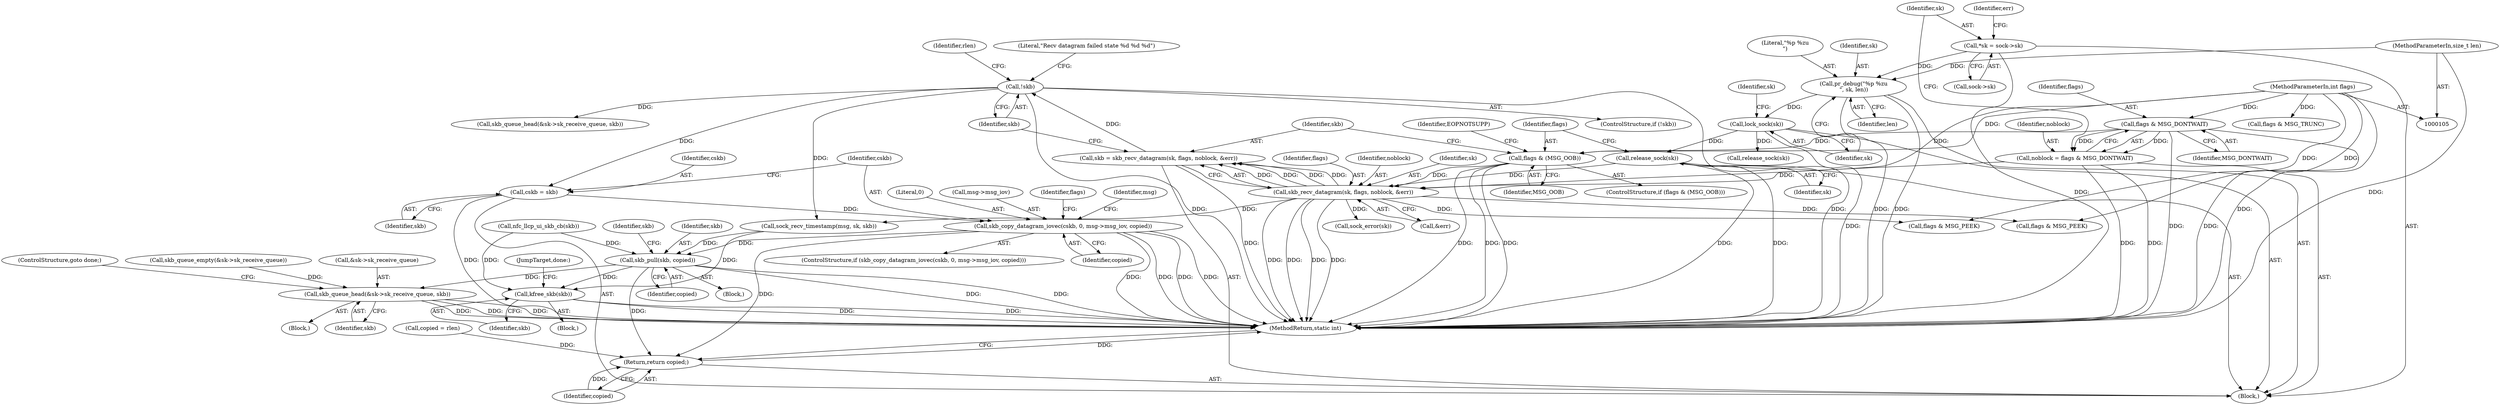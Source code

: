digraph "0_linux_f3d3342602f8bcbf37d7c46641cb9bca7618eb1c_24@API" {
"1000203" [label="(Call,skb_copy_datagram_iovec(cskb, 0, msg->msg_iov, copied))"];
"1000199" [label="(Call,cskb = skb)"];
"1000173" [label="(Call,!skb)"];
"1000164" [label="(Call,skb = skb_recv_datagram(sk, flags, noblock, &err))"];
"1000166" [label="(Call,skb_recv_datagram(sk, flags, noblock, &err))"];
"1000155" [label="(Call,release_sock(sk))"];
"1000136" [label="(Call,lock_sock(sk))"];
"1000132" [label="(Call,pr_debug(\"%p %zu\n\", sk, len))"];
"1000119" [label="(Call,*sk = sock->sk)"];
"1000109" [label="(MethodParameterIn,size_t len)"];
"1000158" [label="(Call,flags & (MSG_OOB))"];
"1000115" [label="(Call,flags & MSG_DONTWAIT)"];
"1000110" [label="(MethodParameterIn,int flags)"];
"1000113" [label="(Call,noblock = flags & MSG_DONTWAIT)"];
"1000322" [label="(Call,skb_pull(skb, copied))"];
"1000330" [label="(Call,skb_queue_head(&sk->sk_receive_queue, skb))"];
"1000337" [label="(Call,kfree_skb(skb))"];
"1000353" [label="(Return,return copied;)"];
"1000145" [label="(Call,skb_queue_empty(&sk->sk_receive_queue))"];
"1000166" [label="(Call,skb_recv_datagram(sk, flags, noblock, &err))"];
"1000206" [label="(Call,msg->msg_iov)"];
"1000177" [label="(Literal,\"Recv datagram failed state %d %d %d\")"];
"1000322" [label="(Call,skb_pull(skb, copied))"];
"1000117" [label="(Identifier,MSG_DONTWAIT)"];
"1000121" [label="(Call,sock->sk)"];
"1000142" [label="(Identifier,sk)"];
"1000299" [label="(Call,flags & MSG_PEEK)"];
"1000321" [label="(Block,)"];
"1000335" [label="(Identifier,skb)"];
"1000203" [label="(Call,skb_copy_datagram_iovec(cskb, 0, msg->msg_iov, copied))"];
"1000354" [label="(Identifier,copied)"];
"1000137" [label="(Identifier,sk)"];
"1000130" [label="(Identifier,err)"];
"1000111" [label="(Block,)"];
"1000329" [label="(Block,)"];
"1000330" [label="(Call,skb_queue_head(&sk->sk_receive_queue, skb))"];
"1000347" [label="(Call,flags & MSG_TRUNC)"];
"1000324" [label="(Identifier,copied)"];
"1000168" [label="(Identifier,flags)"];
"1000214" [label="(Identifier,flags)"];
"1000155" [label="(Call,release_sock(sk))"];
"1000202" [label="(ControlStructure,if (skb_copy_datagram_iovec(cskb, 0, msg->msg_iov, copied)))"];
"1000151" [label="(Call,release_sock(sk))"];
"1000163" [label="(Identifier,EOPNOTSUPP)"];
"1000173" [label="(Call,!skb)"];
"1000113" [label="(Call,noblock = flags & MSG_DONTWAIT)"];
"1000172" [label="(ControlStructure,if (!skb))"];
"1000158" [label="(Call,flags & (MSG_OOB))"];
"1000213" [label="(Call,flags & MSG_PEEK)"];
"1000201" [label="(Identifier,skb)"];
"1000182" [label="(Call,sock_error(sk))"];
"1000160" [label="(Identifier,MSG_OOB)"];
"1000216" [label="(Call,skb_queue_head(&sk->sk_receive_queue, skb))"];
"1000115" [label="(Call,flags & MSG_DONTWAIT)"];
"1000243" [label="(Call,nfc_llcp_ui_skb_cb(skb))"];
"1000200" [label="(Identifier,cskb)"];
"1000135" [label="(Identifier,len)"];
"1000169" [label="(Identifier,noblock)"];
"1000170" [label="(Call,&err)"];
"1000114" [label="(Identifier,noblock)"];
"1000331" [label="(Call,&sk->sk_receive_queue)"];
"1000336" [label="(ControlStructure,goto done;)"];
"1000205" [label="(Literal,0)"];
"1000199" [label="(Call,cskb = skb)"];
"1000119" [label="(Call,*sk = sock->sk)"];
"1000209" [label="(Identifier,copied)"];
"1000323" [label="(Identifier,skb)"];
"1000195" [label="(Identifier,rlen)"];
"1000136" [label="(Call,lock_sock(sk))"];
"1000338" [label="(Identifier,skb)"];
"1000204" [label="(Identifier,cskb)"];
"1000165" [label="(Identifier,skb)"];
"1000159" [label="(Identifier,flags)"];
"1000120" [label="(Identifier,sk)"];
"1000174" [label="(Identifier,skb)"];
"1000350" [label="(Call,copied = rlen)"];
"1000132" [label="(Call,pr_debug(\"%p %zu\n\", sk, len))"];
"1000133" [label="(Literal,\"%p %zu\n\")"];
"1000157" [label="(ControlStructure,if (flags & (MSG_OOB)))"];
"1000225" [label="(Call,sock_recv_timestamp(msg, sk, skb))"];
"1000109" [label="(MethodParameterIn,size_t len)"];
"1000116" [label="(Identifier,flags)"];
"1000167" [label="(Identifier,sk)"];
"1000327" [label="(Identifier,skb)"];
"1000302" [label="(Block,)"];
"1000164" [label="(Call,skb = skb_recv_datagram(sk, flags, noblock, &err))"];
"1000355" [label="(MethodReturn,static int)"];
"1000339" [label="(JumpTarget,done:)"];
"1000353" [label="(Return,return copied;)"];
"1000134" [label="(Identifier,sk)"];
"1000156" [label="(Identifier,sk)"];
"1000226" [label="(Identifier,msg)"];
"1000337" [label="(Call,kfree_skb(skb))"];
"1000110" [label="(MethodParameterIn,int flags)"];
"1000203" -> "1000202"  [label="AST: "];
"1000203" -> "1000209"  [label="CFG: "];
"1000204" -> "1000203"  [label="AST: "];
"1000205" -> "1000203"  [label="AST: "];
"1000206" -> "1000203"  [label="AST: "];
"1000209" -> "1000203"  [label="AST: "];
"1000214" -> "1000203"  [label="CFG: "];
"1000226" -> "1000203"  [label="CFG: "];
"1000203" -> "1000355"  [label="DDG: "];
"1000203" -> "1000355"  [label="DDG: "];
"1000203" -> "1000355"  [label="DDG: "];
"1000203" -> "1000355"  [label="DDG: "];
"1000199" -> "1000203"  [label="DDG: "];
"1000203" -> "1000322"  [label="DDG: "];
"1000203" -> "1000353"  [label="DDG: "];
"1000199" -> "1000111"  [label="AST: "];
"1000199" -> "1000201"  [label="CFG: "];
"1000200" -> "1000199"  [label="AST: "];
"1000201" -> "1000199"  [label="AST: "];
"1000204" -> "1000199"  [label="CFG: "];
"1000199" -> "1000355"  [label="DDG: "];
"1000173" -> "1000199"  [label="DDG: "];
"1000173" -> "1000172"  [label="AST: "];
"1000173" -> "1000174"  [label="CFG: "];
"1000174" -> "1000173"  [label="AST: "];
"1000177" -> "1000173"  [label="CFG: "];
"1000195" -> "1000173"  [label="CFG: "];
"1000173" -> "1000355"  [label="DDG: "];
"1000173" -> "1000355"  [label="DDG: "];
"1000164" -> "1000173"  [label="DDG: "];
"1000173" -> "1000216"  [label="DDG: "];
"1000173" -> "1000225"  [label="DDG: "];
"1000164" -> "1000111"  [label="AST: "];
"1000164" -> "1000166"  [label="CFG: "];
"1000165" -> "1000164"  [label="AST: "];
"1000166" -> "1000164"  [label="AST: "];
"1000174" -> "1000164"  [label="CFG: "];
"1000164" -> "1000355"  [label="DDG: "];
"1000166" -> "1000164"  [label="DDG: "];
"1000166" -> "1000164"  [label="DDG: "];
"1000166" -> "1000164"  [label="DDG: "];
"1000166" -> "1000164"  [label="DDG: "];
"1000166" -> "1000170"  [label="CFG: "];
"1000167" -> "1000166"  [label="AST: "];
"1000168" -> "1000166"  [label="AST: "];
"1000169" -> "1000166"  [label="AST: "];
"1000170" -> "1000166"  [label="AST: "];
"1000166" -> "1000355"  [label="DDG: "];
"1000166" -> "1000355"  [label="DDG: "];
"1000166" -> "1000355"  [label="DDG: "];
"1000166" -> "1000355"  [label="DDG: "];
"1000155" -> "1000166"  [label="DDG: "];
"1000158" -> "1000166"  [label="DDG: "];
"1000110" -> "1000166"  [label="DDG: "];
"1000113" -> "1000166"  [label="DDG: "];
"1000166" -> "1000182"  [label="DDG: "];
"1000166" -> "1000213"  [label="DDG: "];
"1000166" -> "1000225"  [label="DDG: "];
"1000166" -> "1000299"  [label="DDG: "];
"1000155" -> "1000111"  [label="AST: "];
"1000155" -> "1000156"  [label="CFG: "];
"1000156" -> "1000155"  [label="AST: "];
"1000159" -> "1000155"  [label="CFG: "];
"1000155" -> "1000355"  [label="DDG: "];
"1000155" -> "1000355"  [label="DDG: "];
"1000136" -> "1000155"  [label="DDG: "];
"1000136" -> "1000111"  [label="AST: "];
"1000136" -> "1000137"  [label="CFG: "];
"1000137" -> "1000136"  [label="AST: "];
"1000142" -> "1000136"  [label="CFG: "];
"1000136" -> "1000355"  [label="DDG: "];
"1000132" -> "1000136"  [label="DDG: "];
"1000136" -> "1000151"  [label="DDG: "];
"1000132" -> "1000111"  [label="AST: "];
"1000132" -> "1000135"  [label="CFG: "];
"1000133" -> "1000132"  [label="AST: "];
"1000134" -> "1000132"  [label="AST: "];
"1000135" -> "1000132"  [label="AST: "];
"1000137" -> "1000132"  [label="CFG: "];
"1000132" -> "1000355"  [label="DDG: "];
"1000132" -> "1000355"  [label="DDG: "];
"1000119" -> "1000132"  [label="DDG: "];
"1000109" -> "1000132"  [label="DDG: "];
"1000119" -> "1000111"  [label="AST: "];
"1000119" -> "1000121"  [label="CFG: "];
"1000120" -> "1000119"  [label="AST: "];
"1000121" -> "1000119"  [label="AST: "];
"1000130" -> "1000119"  [label="CFG: "];
"1000119" -> "1000355"  [label="DDG: "];
"1000109" -> "1000105"  [label="AST: "];
"1000109" -> "1000355"  [label="DDG: "];
"1000158" -> "1000157"  [label="AST: "];
"1000158" -> "1000160"  [label="CFG: "];
"1000159" -> "1000158"  [label="AST: "];
"1000160" -> "1000158"  [label="AST: "];
"1000163" -> "1000158"  [label="CFG: "];
"1000165" -> "1000158"  [label="CFG: "];
"1000158" -> "1000355"  [label="DDG: "];
"1000158" -> "1000355"  [label="DDG: "];
"1000158" -> "1000355"  [label="DDG: "];
"1000115" -> "1000158"  [label="DDG: "];
"1000110" -> "1000158"  [label="DDG: "];
"1000115" -> "1000113"  [label="AST: "];
"1000115" -> "1000117"  [label="CFG: "];
"1000116" -> "1000115"  [label="AST: "];
"1000117" -> "1000115"  [label="AST: "];
"1000113" -> "1000115"  [label="CFG: "];
"1000115" -> "1000355"  [label="DDG: "];
"1000115" -> "1000355"  [label="DDG: "];
"1000115" -> "1000113"  [label="DDG: "];
"1000115" -> "1000113"  [label="DDG: "];
"1000110" -> "1000115"  [label="DDG: "];
"1000110" -> "1000105"  [label="AST: "];
"1000110" -> "1000355"  [label="DDG: "];
"1000110" -> "1000213"  [label="DDG: "];
"1000110" -> "1000299"  [label="DDG: "];
"1000110" -> "1000347"  [label="DDG: "];
"1000113" -> "1000111"  [label="AST: "];
"1000114" -> "1000113"  [label="AST: "];
"1000120" -> "1000113"  [label="CFG: "];
"1000113" -> "1000355"  [label="DDG: "];
"1000113" -> "1000355"  [label="DDG: "];
"1000322" -> "1000321"  [label="AST: "];
"1000322" -> "1000324"  [label="CFG: "];
"1000323" -> "1000322"  [label="AST: "];
"1000324" -> "1000322"  [label="AST: "];
"1000327" -> "1000322"  [label="CFG: "];
"1000322" -> "1000355"  [label="DDG: "];
"1000322" -> "1000355"  [label="DDG: "];
"1000225" -> "1000322"  [label="DDG: "];
"1000243" -> "1000322"  [label="DDG: "];
"1000322" -> "1000330"  [label="DDG: "];
"1000322" -> "1000337"  [label="DDG: "];
"1000322" -> "1000353"  [label="DDG: "];
"1000330" -> "1000329"  [label="AST: "];
"1000330" -> "1000335"  [label="CFG: "];
"1000331" -> "1000330"  [label="AST: "];
"1000335" -> "1000330"  [label="AST: "];
"1000336" -> "1000330"  [label="CFG: "];
"1000330" -> "1000355"  [label="DDG: "];
"1000330" -> "1000355"  [label="DDG: "];
"1000330" -> "1000355"  [label="DDG: "];
"1000145" -> "1000330"  [label="DDG: "];
"1000337" -> "1000302"  [label="AST: "];
"1000337" -> "1000338"  [label="CFG: "];
"1000338" -> "1000337"  [label="AST: "];
"1000339" -> "1000337"  [label="CFG: "];
"1000337" -> "1000355"  [label="DDG: "];
"1000337" -> "1000355"  [label="DDG: "];
"1000225" -> "1000337"  [label="DDG: "];
"1000243" -> "1000337"  [label="DDG: "];
"1000353" -> "1000111"  [label="AST: "];
"1000353" -> "1000354"  [label="CFG: "];
"1000354" -> "1000353"  [label="AST: "];
"1000355" -> "1000353"  [label="CFG: "];
"1000353" -> "1000355"  [label="DDG: "];
"1000354" -> "1000353"  [label="DDG: "];
"1000350" -> "1000353"  [label="DDG: "];
}
